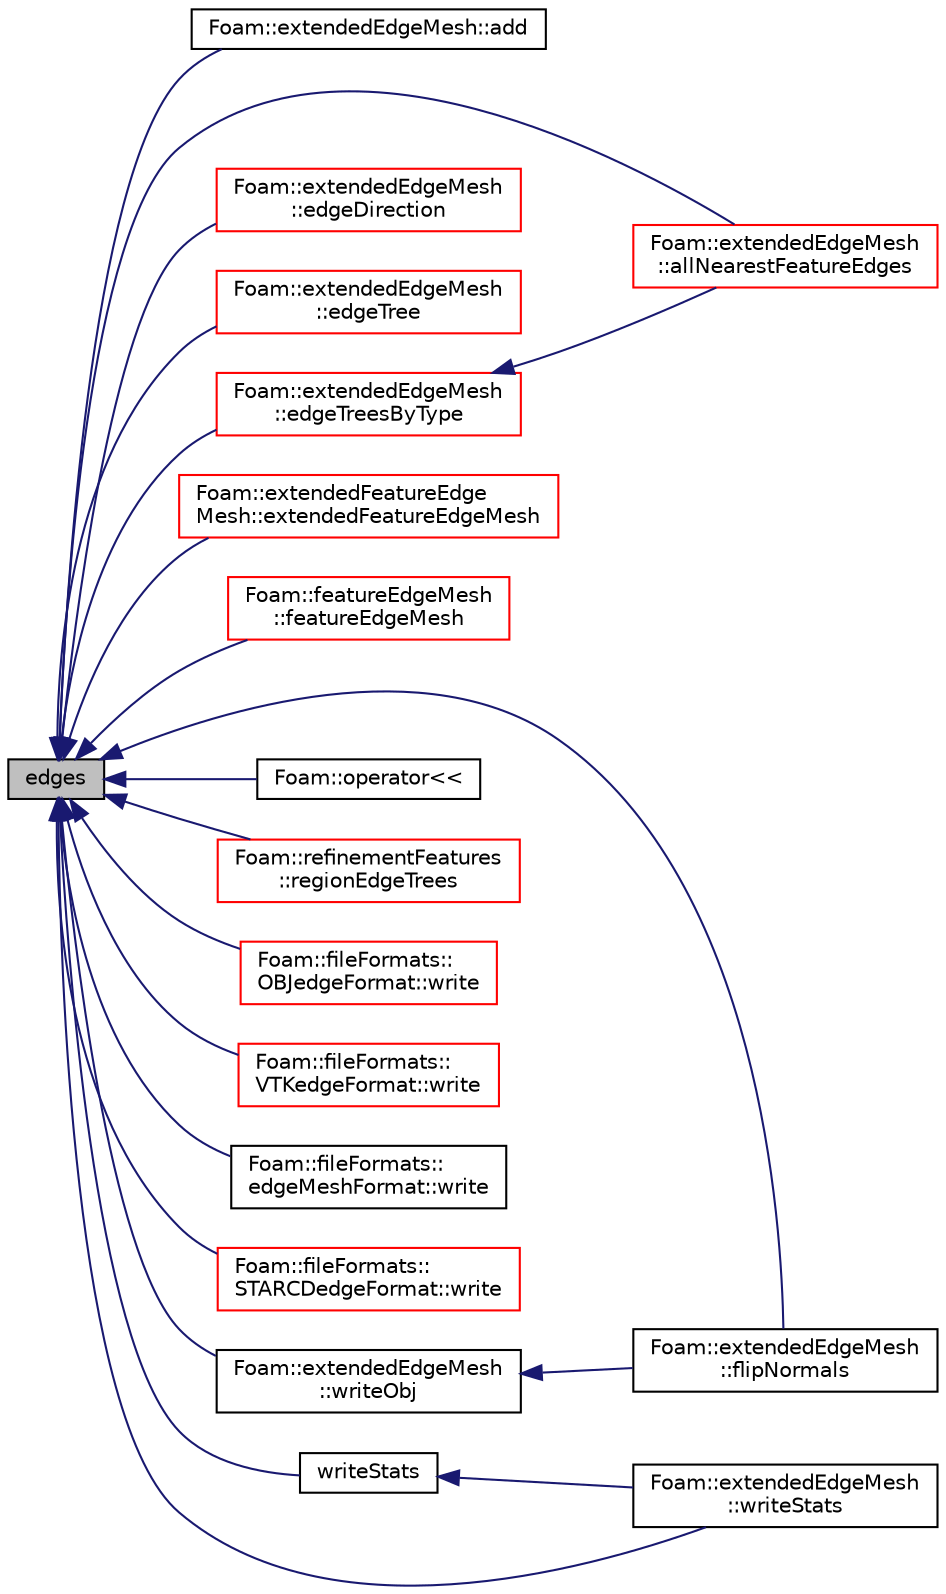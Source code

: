 digraph "edges"
{
  bgcolor="transparent";
  edge [fontname="Helvetica",fontsize="10",labelfontname="Helvetica",labelfontsize="10"];
  node [fontname="Helvetica",fontsize="10",shape=record];
  rankdir="LR";
  Node1 [label="edges",height=0.2,width=0.4,color="black", fillcolor="grey75", style="filled", fontcolor="black"];
  Node1 -> Node2 [dir="back",color="midnightblue",fontsize="10",style="solid",fontname="Helvetica"];
  Node2 [label="Foam::extendedEdgeMesh::add",height=0.2,width=0.4,color="black",URL="$a00709.html#af07e0aa40a7a71b92a74dd6b77a44ad3",tooltip="Add extendedEdgeMesh. No filtering of duplicates. "];
  Node1 -> Node3 [dir="back",color="midnightblue",fontsize="10",style="solid",fontname="Helvetica"];
  Node3 [label="Foam::extendedEdgeMesh\l::allNearestFeatureEdges",height=0.2,width=0.4,color="red",URL="$a00709.html#a047c410992d01db329a555a320730cca",tooltip="Find all the feature edges within searchDistSqr of sample. "];
  Node1 -> Node4 [dir="back",color="midnightblue",fontsize="10",style="solid",fontname="Helvetica"];
  Node4 [label="Foam::extendedEdgeMesh\l::edgeDirection",height=0.2,width=0.4,color="red",URL="$a00709.html#a73ecaff1c0db11a69986cae5b295b84f",tooltip="Return the direction of edgeI, pointing away from ptI. "];
  Node1 -> Node5 [dir="back",color="midnightblue",fontsize="10",style="solid",fontname="Helvetica"];
  Node5 [label="Foam::extendedEdgeMesh\l::edgeTree",height=0.2,width=0.4,color="red",URL="$a00709.html#aa2b0d45cdd2fbb256015a30db986413b",tooltip="Demand driven construction of octree for boundary edges. "];
  Node1 -> Node6 [dir="back",color="midnightblue",fontsize="10",style="solid",fontname="Helvetica"];
  Node6 [label="Foam::extendedEdgeMesh\l::edgeTreesByType",height=0.2,width=0.4,color="red",URL="$a00709.html#aba6501b44b34487e5343b229c1ea1d80",tooltip="Demand driven construction of octree for boundary edges by type. "];
  Node6 -> Node3 [dir="back",color="midnightblue",fontsize="10",style="solid",fontname="Helvetica"];
  Node1 -> Node7 [dir="back",color="midnightblue",fontsize="10",style="solid",fontname="Helvetica"];
  Node7 [label="Foam::extendedFeatureEdge\lMesh::extendedFeatureEdgeMesh",height=0.2,width=0.4,color="red",URL="$a00712.html#a6adc759f54c663e50dd82d3820540d57",tooltip="Construct (read) given an IOobject. "];
  Node1 -> Node8 [dir="back",color="midnightblue",fontsize="10",style="solid",fontname="Helvetica"];
  Node8 [label="Foam::featureEdgeMesh\l::featureEdgeMesh",height=0.2,width=0.4,color="red",URL="$a00761.html#a7a53d15d141d0e33f9a731001cef160d",tooltip="Construct (read) given an IOobject. "];
  Node1 -> Node9 [dir="back",color="midnightblue",fontsize="10",style="solid",fontname="Helvetica"];
  Node9 [label="Foam::extendedEdgeMesh\l::flipNormals",height=0.2,width=0.4,color="black",URL="$a00709.html#ace7a4ec5b5de12179b1d4194ea408066",tooltip="Flip normals. All concave become convex, all internal external. "];
  Node1 -> Node10 [dir="back",color="midnightblue",fontsize="10",style="solid",fontname="Helvetica"];
  Node10 [label="Foam::operator\<\<",height=0.2,width=0.4,color="black",URL="$a10909.html#a66f7aa59f430075ea8010a08b9e86b91"];
  Node1 -> Node11 [dir="back",color="midnightblue",fontsize="10",style="solid",fontname="Helvetica"];
  Node11 [label="Foam::refinementFeatures\l::regionEdgeTrees",height=0.2,width=0.4,color="red",URL="$a02169.html#a0a9e48d91f8d14c675856ed4333a5b0e"];
  Node1 -> Node12 [dir="back",color="midnightblue",fontsize="10",style="solid",fontname="Helvetica"];
  Node12 [label="Foam::fileFormats::\lOBJedgeFormat::write",height=0.2,width=0.4,color="red",URL="$a01735.html#ac93279b51e2eb12dc1a54daf46bbca98",tooltip="Write surface mesh components by proxy. "];
  Node1 -> Node13 [dir="back",color="midnightblue",fontsize="10",style="solid",fontname="Helvetica"];
  Node13 [label="Foam::fileFormats::\lVTKedgeFormat::write",height=0.2,width=0.4,color="red",URL="$a02925.html#ac93279b51e2eb12dc1a54daf46bbca98",tooltip="Write surface mesh components by proxy. "];
  Node1 -> Node14 [dir="back",color="midnightblue",fontsize="10",style="solid",fontname="Helvetica"];
  Node14 [label="Foam::fileFormats::\ledgeMeshFormat::write",height=0.2,width=0.4,color="black",URL="$a00626.html#ac93279b51e2eb12dc1a54daf46bbca98",tooltip="Write edgeMesh with a mimicked IOobject header. "];
  Node1 -> Node15 [dir="back",color="midnightblue",fontsize="10",style="solid",fontname="Helvetica"];
  Node15 [label="Foam::fileFormats::\lSTARCDedgeFormat::write",height=0.2,width=0.4,color="red",URL="$a02520.html#ac93279b51e2eb12dc1a54daf46bbca98",tooltip="Write edge mesh. "];
  Node1 -> Node16 [dir="back",color="midnightblue",fontsize="10",style="solid",fontname="Helvetica"];
  Node16 [label="Foam::extendedEdgeMesh\l::writeObj",height=0.2,width=0.4,color="black",URL="$a00709.html#af78e21d23a56aa4355af14059f2b2770",tooltip="Write all components of the extendedEdgeMesh as obj files. "];
  Node16 -> Node9 [dir="back",color="midnightblue",fontsize="10",style="solid",fontname="Helvetica"];
  Node1 -> Node17 [dir="back",color="midnightblue",fontsize="10",style="solid",fontname="Helvetica"];
  Node17 [label="writeStats",height=0.2,width=0.4,color="black",URL="$a00625.html#ac299ea1cad7e40cf1f599efeabb9baba"];
  Node17 -> Node18 [dir="back",color="midnightblue",fontsize="10",style="solid",fontname="Helvetica"];
  Node18 [label="Foam::extendedEdgeMesh\l::writeStats",height=0.2,width=0.4,color="black",URL="$a00709.html#a3852b36537f6220c4fc7f55769fc0f13",tooltip="Dump some information. "];
  Node1 -> Node18 [dir="back",color="midnightblue",fontsize="10",style="solid",fontname="Helvetica"];
}
